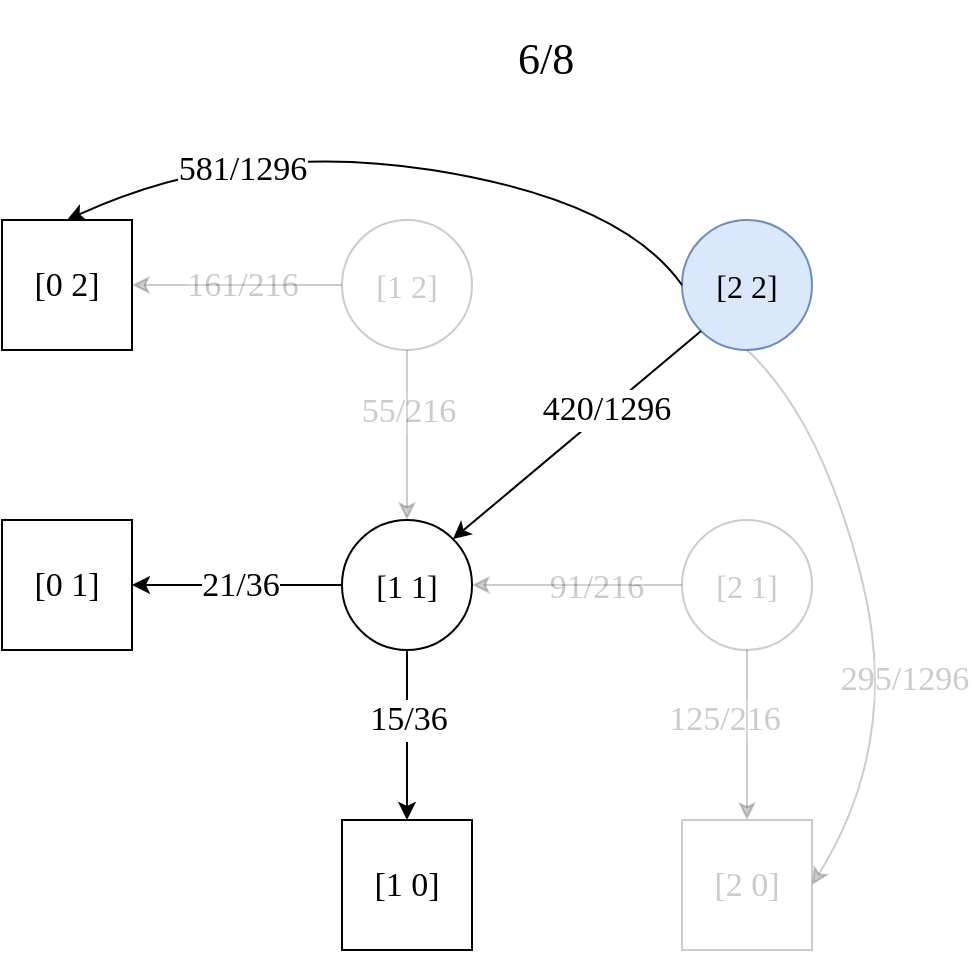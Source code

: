<mxfile version="15.1.4" type="device"><diagram id="LHmz-3jESWEuP7y_V9xO" name="Page-1"><mxGraphModel dx="1422" dy="547" grid="1" gridSize="10" guides="1" tooltips="1" connect="1" arrows="1" fold="1" page="1" pageScale="1" pageWidth="850" pageHeight="1100" math="0" shadow="0"><root><mxCell id="0"/><mxCell id="1" parent="0"/><mxCell id="qUGKz06C6sTsFULP4qC0-7" value="&lt;p style=&quot;font-size: 16px&quot;&gt;&lt;font face=&quot;Lucida Console&quot;&gt;[2 2]&lt;/font&gt;&lt;/p&gt;" style="ellipse;whiteSpace=wrap;html=1;aspect=fixed;fillColor=#dae8fc;strokeColor=#6c8ebf;" parent="1" vertex="1"><mxGeometry x="490" y="340" width="65" height="65" as="geometry"/></mxCell><mxCell id="qUGKz06C6sTsFULP4qC0-10" value="&lt;font face=&quot;Lucida Console&quot; style=&quot;font-size: 17px&quot;&gt;[2 0]&lt;/font&gt;" style="whiteSpace=wrap;html=1;aspect=fixed;fontSize=17;opacity=20;textOpacity=20;" parent="1" vertex="1"><mxGeometry x="490" y="640" width="65" height="65" as="geometry"/></mxCell><mxCell id="qUGKz06C6sTsFULP4qC0-11" value="&lt;font face=&quot;Lucida Console&quot; style=&quot;font-size: 17px&quot;&gt;[1 0]&lt;/font&gt;" style="whiteSpace=wrap;html=1;aspect=fixed;fontSize=17;" parent="1" vertex="1"><mxGeometry x="320" y="640" width="65" height="65" as="geometry"/></mxCell><mxCell id="qUGKz06C6sTsFULP4qC0-12" value="&lt;font face=&quot;Lucida Console&quot; style=&quot;font-size: 17px&quot;&gt;[0 2]&lt;/font&gt;" style="whiteSpace=wrap;html=1;aspect=fixed;fontSize=17;" parent="1" vertex="1"><mxGeometry x="150" y="340" width="65" height="65" as="geometry"/></mxCell><mxCell id="qUGKz06C6sTsFULP4qC0-13" value="&lt;font face=&quot;Lucida Console&quot; style=&quot;font-size: 17px&quot;&gt;[0 1]&lt;/font&gt;" style="whiteSpace=wrap;html=1;aspect=fixed;fontSize=17;" parent="1" vertex="1"><mxGeometry x="150" y="490" width="65" height="65" as="geometry"/></mxCell><mxCell id="qUGKz06C6sTsFULP4qC0-14" value="&lt;p style=&quot;font-size: 16px&quot;&gt;&lt;font face=&quot;Lucida Console&quot;&gt;[1 2]&lt;/font&gt;&lt;/p&gt;" style="ellipse;whiteSpace=wrap;html=1;aspect=fixed;opacity=20;textOpacity=20;" parent="1" vertex="1"><mxGeometry x="320" y="340" width="65" height="65" as="geometry"/></mxCell><mxCell id="qUGKz06C6sTsFULP4qC0-15" value="&lt;p style=&quot;font-size: 16px&quot;&gt;&lt;font face=&quot;Lucida Console&quot;&gt;[2 1]&lt;/font&gt;&lt;/p&gt;" style="ellipse;whiteSpace=wrap;html=1;aspect=fixed;opacity=20;textOpacity=20;" parent="1" vertex="1"><mxGeometry x="490" y="490" width="65" height="65" as="geometry"/></mxCell><mxCell id="qUGKz06C6sTsFULP4qC0-16" value="&lt;p style=&quot;font-size: 16px&quot;&gt;&lt;font face=&quot;Lucida Console&quot;&gt;[1 1]&lt;/font&gt;&lt;/p&gt;" style="ellipse;whiteSpace=wrap;html=1;aspect=fixed;" parent="1" vertex="1"><mxGeometry x="320" y="490" width="65" height="65" as="geometry"/></mxCell><mxCell id="qUGKz06C6sTsFULP4qC0-19" value="" style="endArrow=classic;html=1;fontSize=17;exitX=0;exitY=1;exitDx=0;exitDy=0;entryX=1;entryY=0;entryDx=0;entryDy=0;" parent="1" source="qUGKz06C6sTsFULP4qC0-7" target="qUGKz06C6sTsFULP4qC0-16" edge="1"><mxGeometry width="50" height="50" relative="1" as="geometry"><mxPoint x="489.999" y="400.001" as="sourcePoint"/><mxPoint x="365.961" y="504.039" as="targetPoint"/></mxGeometry></mxCell><mxCell id="qUGKz06C6sTsFULP4qC0-48" value="420/1296" style="edgeLabel;html=1;align=center;verticalAlign=middle;resizable=0;points=[];fontSize=17;fontFamily=Lucida Console;" parent="qUGKz06C6sTsFULP4qC0-19" vertex="1" connectable="0"><mxGeometry x="-0.254" relative="1" as="geometry"><mxPoint x="-1" as="offset"/></mxGeometry></mxCell><mxCell id="qUGKz06C6sTsFULP4qC0-20" value="" style="endArrow=classic;html=1;fontSize=17;exitX=0.5;exitY=1;exitDx=0;exitDy=0;entryX=0.5;entryY=0;entryDx=0;entryDy=0;textOpacity=20;" parent="1" source="qUGKz06C6sTsFULP4qC0-16" target="qUGKz06C6sTsFULP4qC0-11" edge="1"><mxGeometry width="50" height="50" relative="1" as="geometry"><mxPoint x="689.519" y="265.481" as="sourcePoint"/><mxPoint x="565.481" y="369.519" as="targetPoint"/></mxGeometry></mxCell><mxCell id="qUGKz06C6sTsFULP4qC0-43" value="15/36" style="edgeLabel;html=1;align=center;verticalAlign=middle;resizable=0;points=[];fontSize=17;fontFamily=Lucida Console;" parent="qUGKz06C6sTsFULP4qC0-20" vertex="1" connectable="0"><mxGeometry x="-0.412" y="-1" relative="1" as="geometry"><mxPoint x="1" y="10" as="offset"/></mxGeometry></mxCell><mxCell id="qUGKz06C6sTsFULP4qC0-21" value="" style="endArrow=classic;html=1;fontSize=17;exitX=0;exitY=0.5;exitDx=0;exitDy=0;entryX=1;entryY=0.5;entryDx=0;entryDy=0;" parent="1" source="qUGKz06C6sTsFULP4qC0-16" target="qUGKz06C6sTsFULP4qC0-13" edge="1"><mxGeometry width="50" height="50" relative="1" as="geometry"><mxPoint x="384.999" y="405.001" as="sourcePoint"/><mxPoint x="250" y="520" as="targetPoint"/></mxGeometry></mxCell><mxCell id="qUGKz06C6sTsFULP4qC0-44" value="&lt;font face=&quot;Lucida Console&quot;&gt;21/36&lt;/font&gt;" style="edgeLabel;html=1;align=center;verticalAlign=middle;resizable=0;points=[];fontSize=17;" parent="qUGKz06C6sTsFULP4qC0-21" vertex="1" connectable="0"><mxGeometry x="-0.238" y="3" relative="1" as="geometry"><mxPoint x="-11" y="-3" as="offset"/></mxGeometry></mxCell><mxCell id="qUGKz06C6sTsFULP4qC0-22" value="" style="endArrow=classic;html=1;fontSize=17;exitX=0.5;exitY=1;exitDx=0;exitDy=0;entryX=0.5;entryY=0;entryDx=0;entryDy=0;opacity=20;textOpacity=20;" parent="1" source="qUGKz06C6sTsFULP4qC0-15" target="qUGKz06C6sTsFULP4qC0-10" edge="1"><mxGeometry width="50" height="50" relative="1" as="geometry"><mxPoint x="709.519" y="285.481" as="sourcePoint"/><mxPoint x="585.481" y="389.519" as="targetPoint"/></mxGeometry></mxCell><mxCell id="qUGKz06C6sTsFULP4qC0-42" value="125/216" style="edgeLabel;html=1;align=center;verticalAlign=middle;resizable=0;points=[];fontSize=17;fontFamily=Lucida Console;textOpacity=20;" parent="qUGKz06C6sTsFULP4qC0-22" vertex="1" connectable="0"><mxGeometry x="-0.412" y="1" relative="1" as="geometry"><mxPoint x="-13" y="10" as="offset"/></mxGeometry></mxCell><mxCell id="qUGKz06C6sTsFULP4qC0-24" value="" style="endArrow=classic;html=1;fontSize=17;exitX=0;exitY=0.5;exitDx=0;exitDy=0;entryX=1;entryY=0.5;entryDx=0;entryDy=0;opacity=20;textOpacity=20;" parent="1" source="qUGKz06C6sTsFULP4qC0-14" target="qUGKz06C6sTsFULP4qC0-12" edge="1"><mxGeometry width="50" height="50" relative="1" as="geometry"><mxPoint x="729.519" y="305.481" as="sourcePoint"/><mxPoint x="605.481" y="409.519" as="targetPoint"/></mxGeometry></mxCell><mxCell id="qUGKz06C6sTsFULP4qC0-45" value="161/216" style="edgeLabel;html=1;align=center;verticalAlign=middle;resizable=0;points=[];fontSize=17;fontFamily=Lucida Console;textOpacity=20;" parent="qUGKz06C6sTsFULP4qC0-24" vertex="1" connectable="0"><mxGeometry x="-0.257" y="-1" relative="1" as="geometry"><mxPoint x="-11" y="1" as="offset"/></mxGeometry></mxCell><mxCell id="qUGKz06C6sTsFULP4qC0-27" value="" style="endArrow=classic;html=1;fontSize=17;exitX=0.5;exitY=1;exitDx=0;exitDy=0;entryX=0.5;entryY=0;entryDx=0;entryDy=0;opacity=20;textOpacity=20;" parent="1" source="qUGKz06C6sTsFULP4qC0-14" target="qUGKz06C6sTsFULP4qC0-16" edge="1"><mxGeometry width="50" height="50" relative="1" as="geometry"><mxPoint x="340" y="392.5" as="sourcePoint"/><mxPoint x="235" y="392.5" as="targetPoint"/></mxGeometry></mxCell><mxCell id="qUGKz06C6sTsFULP4qC0-52" value="55/216" style="edgeLabel;html=1;align=center;verticalAlign=middle;resizable=0;points=[];fontSize=17;fontFamily=Lucida Console;textOpacity=20;" parent="qUGKz06C6sTsFULP4qC0-27" vertex="1" connectable="0"><mxGeometry x="-0.271" relative="1" as="geometry"><mxPoint as="offset"/></mxGeometry></mxCell><mxCell id="qUGKz06C6sTsFULP4qC0-30" value="" style="endArrow=classic;html=1;fontSize=17;exitX=0;exitY=0.5;exitDx=0;exitDy=0;entryX=1;entryY=0.5;entryDx=0;entryDy=0;opacity=20;" parent="1" source="qUGKz06C6sTsFULP4qC0-15" target="qUGKz06C6sTsFULP4qC0-16" edge="1"><mxGeometry width="50" height="50" relative="1" as="geometry"><mxPoint x="370" y="422.5" as="sourcePoint"/><mxPoint x="265" y="422.5" as="targetPoint"/></mxGeometry></mxCell><mxCell id="qUGKz06C6sTsFULP4qC0-50" value="91/216" style="edgeLabel;html=1;align=center;verticalAlign=middle;resizable=0;points=[];fontSize=17;fontFamily=Lucida Console;textOpacity=20;" parent="qUGKz06C6sTsFULP4qC0-30" vertex="1" connectable="0"><mxGeometry x="-0.181" y="1" relative="1" as="geometry"><mxPoint as="offset"/></mxGeometry></mxCell><mxCell id="qUGKz06C6sTsFULP4qC0-58" value="" style="curved=1;endArrow=classic;html=1;fontSize=17;exitX=0.5;exitY=1;exitDx=0;exitDy=0;entryX=1;entryY=0.5;entryDx=0;entryDy=0;opacity=20;" parent="1" source="qUGKz06C6sTsFULP4qC0-7" target="qUGKz06C6sTsFULP4qC0-10" edge="1"><mxGeometry width="50" height="50" relative="1" as="geometry"><mxPoint x="-20" y="440" as="sourcePoint"/><mxPoint x="30" y="390" as="targetPoint"/><Array as="points"><mxPoint x="560" y="440"/><mxPoint x="600" y="600"/></Array></mxGeometry></mxCell><mxCell id="qUGKz06C6sTsFULP4qC0-60" value="295/1296" style="edgeLabel;html=1;align=center;verticalAlign=middle;resizable=0;points=[];fontSize=17;fontFamily=Lucida Console;textOpacity=20;" parent="qUGKz06C6sTsFULP4qC0-58" vertex="1" connectable="0"><mxGeometry x="0.352" y="-12" relative="1" as="geometry"><mxPoint x="15" y="-21" as="offset"/></mxGeometry></mxCell><mxCell id="qUGKz06C6sTsFULP4qC0-59" value="" style="curved=1;endArrow=classic;html=1;fontSize=17;exitX=0;exitY=0.5;exitDx=0;exitDy=0;entryX=0.5;entryY=0;entryDx=0;entryDy=0;" parent="1" source="qUGKz06C6sTsFULP4qC0-7" target="qUGKz06C6sTsFULP4qC0-12" edge="1"><mxGeometry width="50" height="50" relative="1" as="geometry"><mxPoint x="70" y="370" as="sourcePoint"/><mxPoint x="120" y="320" as="targetPoint"/><Array as="points"><mxPoint x="460" y="330"/><mxPoint x="270" y="300"/></Array></mxGeometry></mxCell><mxCell id="qUGKz06C6sTsFULP4qC0-61" value="581/1296" style="edgeLabel;html=1;align=center;verticalAlign=middle;resizable=0;points=[];fontSize=17;fontFamily=Lucida Console;" parent="qUGKz06C6sTsFULP4qC0-59" vertex="1" connectable="0"><mxGeometry x="0.477" y="13" relative="1" as="geometry"><mxPoint x="1" as="offset"/></mxGeometry></mxCell><mxCell id="8QfGltGaknd6Kk3sZ02q-1" value="&lt;font style=&quot;font-size: 22px&quot;&gt;6/&lt;/font&gt;&lt;font style=&quot;font-size: 22px&quot;&gt;8&lt;/font&gt;" style="text;html=1;strokeColor=none;fillColor=none;align=left;verticalAlign=middle;whiteSpace=wrap;rounded=0;fontFamily=Lucida Console;" vertex="1" parent="1"><mxGeometry x="406" y="230" width="39" height="60" as="geometry"/></mxCell></root></mxGraphModel></diagram></mxfile>